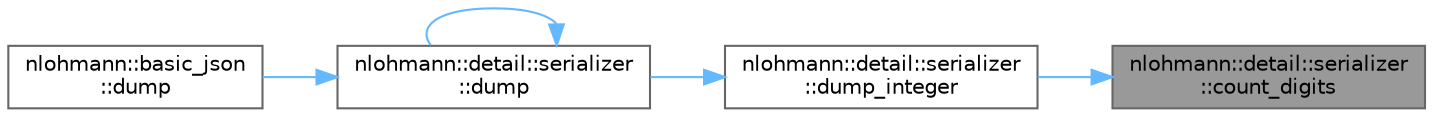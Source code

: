digraph "nlohmann::detail::serializer::count_digits"
{
 // LATEX_PDF_SIZE
  bgcolor="transparent";
  edge [fontname=Helvetica,fontsize=10,labelfontname=Helvetica,labelfontsize=10];
  node [fontname=Helvetica,fontsize=10,shape=box,height=0.2,width=0.4];
  rankdir="RL";
  Node1 [label="nlohmann::detail::serializer\l::count_digits",height=0.2,width=0.4,color="gray40", fillcolor="grey60", style="filled", fontcolor="black",tooltip="count digits"];
  Node1 -> Node2 [dir="back",color="steelblue1",style="solid"];
  Node2 [label="nlohmann::detail::serializer\l::dump_integer",height=0.2,width=0.4,color="grey40", fillcolor="white", style="filled",URL="$a02055.html#a944f6dea8dbe2961da145d2f62fa2c2f",tooltip="dump an integer"];
  Node2 -> Node3 [dir="back",color="steelblue1",style="solid"];
  Node3 [label="nlohmann::detail::serializer\l::dump",height=0.2,width=0.4,color="grey40", fillcolor="white", style="filled",URL="$a02055.html#a95460ebd1a535a543e5a0ec52e00f48b",tooltip="internal implementation of the serialization function"];
  Node3 -> Node3 [dir="back",color="steelblue1",style="solid"];
  Node3 -> Node4 [dir="back",color="steelblue1",style="solid"];
  Node4 [label="nlohmann::basic_json\l::dump",height=0.2,width=0.4,color="grey40", fillcolor="white", style="filled",URL="$a01659.html#a476756fb08e7f2416aad116d137977f4",tooltip="serialization"];
}
